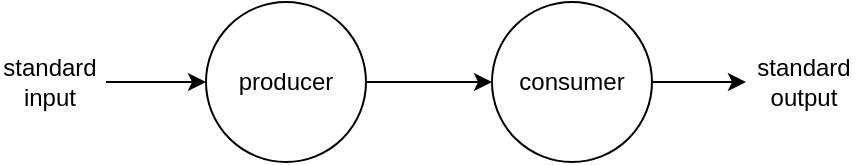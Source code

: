 <mxfile version="12.7.9" type="device"><diagram id="YxSzXcGoRZab6MnIa2Z0" name="Page-1"><mxGraphModel dx="898" dy="885" grid="1" gridSize="10" guides="1" tooltips="1" connect="1" arrows="1" fold="1" page="1" pageScale="1" pageWidth="826" pageHeight="1169" math="0" shadow="0"><root><mxCell id="0"/><mxCell id="1" parent="0"/><mxCell id="-E5BPqvRMsCF1KVax-nj-5" style="edgeStyle=orthogonalEdgeStyle;rounded=0;orthogonalLoop=1;jettySize=auto;html=1;exitX=0;exitY=0.5;exitDx=0;exitDy=0;strokeColor=#000000;startArrow=classic;startFill=1;endArrow=none;endFill=0;" edge="1" parent="1" source="-E5BPqvRMsCF1KVax-nj-1"><mxGeometry relative="1" as="geometry"><mxPoint x="180" y="340" as="targetPoint"/></mxGeometry></mxCell><mxCell id="-E5BPqvRMsCF1KVax-nj-6" style="edgeStyle=orthogonalEdgeStyle;rounded=0;orthogonalLoop=1;jettySize=auto;html=1;exitX=1;exitY=0.5;exitDx=0;exitDy=0;entryX=0;entryY=0.5;entryDx=0;entryDy=0;" edge="1" parent="1" source="-E5BPqvRMsCF1KVax-nj-1" target="-E5BPqvRMsCF1KVax-nj-2"><mxGeometry relative="1" as="geometry"><mxPoint x="320" y="340" as="targetPoint"/></mxGeometry></mxCell><mxCell id="-E5BPqvRMsCF1KVax-nj-1" value="producer" style="ellipse;whiteSpace=wrap;html=1;aspect=fixed;" vertex="1" parent="1"><mxGeometry x="230" y="300" width="80" height="80" as="geometry"/></mxCell><mxCell id="-E5BPqvRMsCF1KVax-nj-4" style="edgeStyle=orthogonalEdgeStyle;rounded=0;orthogonalLoop=1;jettySize=auto;html=1;exitX=1;exitY=0.5;exitDx=0;exitDy=0;" edge="1" parent="1" source="-E5BPqvRMsCF1KVax-nj-2"><mxGeometry relative="1" as="geometry"><mxPoint x="500" y="340" as="targetPoint"/></mxGeometry></mxCell><mxCell id="-E5BPqvRMsCF1KVax-nj-2" value="consumer" style="ellipse;whiteSpace=wrap;html=1;aspect=fixed;" vertex="1" parent="1"><mxGeometry x="373" y="300" width="80" height="80" as="geometry"/></mxCell><mxCell id="-E5BPqvRMsCF1KVax-nj-8" value="standard&lt;br&gt;input" style="text;html=1;strokeColor=none;fillColor=none;align=center;verticalAlign=middle;whiteSpace=wrap;rounded=0;" vertex="1" parent="1"><mxGeometry x="127" y="325" width="50" height="30" as="geometry"/></mxCell><mxCell id="-E5BPqvRMsCF1KVax-nj-9" value="standard&lt;br&gt;output" style="text;html=1;strokeColor=none;fillColor=none;align=center;verticalAlign=middle;whiteSpace=wrap;rounded=0;" vertex="1" parent="1"><mxGeometry x="504" y="325" width="50" height="30" as="geometry"/></mxCell></root></mxGraphModel></diagram></mxfile>